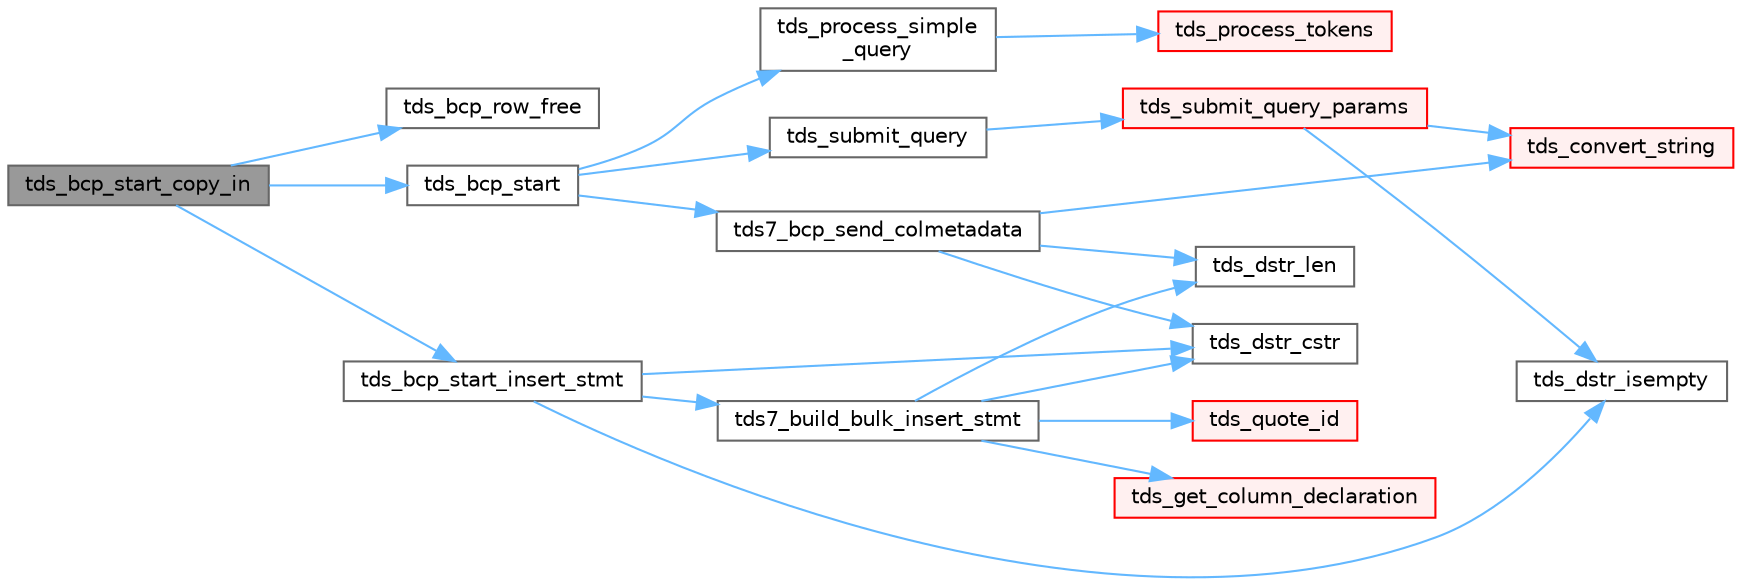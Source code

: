 digraph "tds_bcp_start_copy_in"
{
 // LATEX_PDF_SIZE
  bgcolor="transparent";
  edge [fontname=Helvetica,fontsize=10,labelfontname=Helvetica,labelfontsize=10];
  node [fontname=Helvetica,fontsize=10,shape=box,height=0.2,width=0.4];
  rankdir="LR";
  Node1 [id="Node000001",label="tds_bcp_start_copy_in",height=0.2,width=0.4,color="gray40", fillcolor="grey60", style="filled", fontcolor="black",tooltip="Start bulk copy to server."];
  Node1 -> Node2 [id="edge1_Node000001_Node000002",color="steelblue1",style="solid",tooltip=" "];
  Node2 [id="Node000002",label="tds_bcp_row_free",height=0.2,width=0.4,color="grey40", fillcolor="white", style="filled",URL="$a00251.html#a7c4f2b050cd1a747604aa305d6877de7",tooltip="Free row data allocated in the result set."];
  Node1 -> Node3 [id="edge2_Node000001_Node000003",color="steelblue1",style="solid",tooltip=" "];
  Node3 [id="Node000003",label="tds_bcp_start",height=0.2,width=0.4,color="grey40", fillcolor="white", style="filled",URL="$a00251.html#a8208eef2a3974ae1f0cf3c8c8ab011ce",tooltip="Start sending BCP data to server."];
  Node3 -> Node4 [id="edge3_Node000003_Node000004",color="steelblue1",style="solid",tooltip=" "];
  Node4 [id="Node000004",label="tds7_bcp_send_colmetadata",height=0.2,width=0.4,color="grey40", fillcolor="white", style="filled",URL="$a00251.html#a4daaa551e54dbd978650e2eef89e09ff",tooltip="Send BCP metadata to server."];
  Node4 -> Node5 [id="edge4_Node000004_Node000005",color="steelblue1",style="solid",tooltip=" "];
  Node5 [id="Node000005",label="tds_convert_string",height=0.2,width=0.4,color="red", fillcolor="#FFF0F0", style="filled",URL="$a00578.html#gad5b76c688898b86984d09628f030d01c",tooltip="Convert a string in an allocated buffer."];
  Node4 -> Node9 [id="edge5_Node000004_Node000009",color="steelblue1",style="solid",tooltip=" "];
  Node9 [id="Node000009",label="tds_dstr_cstr",height=0.2,width=0.4,color="grey40", fillcolor="white", style="filled",URL="$a00581.html#gac536f0e4d77d3cff5702719362ec1766",tooltip="Returns a C version (NUL terminated string) of dstr."];
  Node4 -> Node10 [id="edge6_Node000004_Node000010",color="steelblue1",style="solid",tooltip=" "];
  Node10 [id="Node000010",label="tds_dstr_len",height=0.2,width=0.4,color="grey40", fillcolor="white", style="filled",URL="$a00581.html#ga396f139e4f886ac1b224a735138e73dd",tooltip="Returns the length of the string in bytes."];
  Node3 -> Node11 [id="edge7_Node000003_Node000011",color="steelblue1",style="solid",tooltip=" "];
  Node11 [id="Node000011",label="tds_process_simple\l_query",height=0.2,width=0.4,color="grey40", fillcolor="white", style="filled",URL="$a00580.html#gaeeb1562044786ea17bea361ed83e6946",tooltip="Process results for simple query as \"SET TEXTSIZE\" or \"USE dbname\" If the statement returns results,..."];
  Node11 -> Node12 [id="edge8_Node000011_Node000012",color="steelblue1",style="solid",tooltip=" "];
  Node12 [id="Node000012",label="tds_process_tokens",height=0.2,width=0.4,color="red", fillcolor="#FFF0F0", style="filled",URL="$a00580.html#gabfc9de1d1fe718818caf63a4be4035a6",tooltip="process all streams."];
  Node3 -> Node103 [id="edge9_Node000003_Node000103",color="steelblue1",style="solid",tooltip=" "];
  Node103 [id="Node000103",label="tds_submit_query",height=0.2,width=0.4,color="grey40", fillcolor="white", style="filled",URL="$a00578.html#ga5a29ae7f99d089dc3cea85ec6ee5f3ab",tooltip="Sends a language string to the database server for processing."];
  Node103 -> Node104 [id="edge10_Node000103_Node000104",color="steelblue1",style="solid",tooltip=" "];
  Node104 [id="Node000104",label="tds_submit_query_params",height=0.2,width=0.4,color="red", fillcolor="#FFF0F0", style="filled",URL="$a00578.html#ga95e0fccedc459a4404f496eec74a369a",tooltip="Sends a language string to the database server for processing."];
  Node104 -> Node5 [id="edge11_Node000104_Node000005",color="steelblue1",style="solid",tooltip=" "];
  Node104 -> Node43 [id="edge12_Node000104_Node000043",color="steelblue1",style="solid",tooltip=" "];
  Node43 [id="Node000043",label="tds_dstr_isempty",height=0.2,width=0.4,color="grey40", fillcolor="white", style="filled",URL="$a00581.html#ga197c6af67f2e7469d06c2aa055917b1e",tooltip="test if string is empty"];
  Node1 -> Node123 [id="edge13_Node000001_Node000123",color="steelblue1",style="solid",tooltip=" "];
  Node123 [id="Node000123",label="tds_bcp_start_insert_stmt",height=0.2,width=0.4,color="grey40", fillcolor="white", style="filled",URL="$a00251.html#ab4d7e5309152f54613d52c8469a07fd8",tooltip="Prepare the query to be sent to server to request BCP information."];
  Node123 -> Node124 [id="edge14_Node000123_Node000124",color="steelblue1",style="solid",tooltip=" "];
  Node124 [id="Node000124",label="tds7_build_bulk_insert_stmt",height=0.2,width=0.4,color="grey40", fillcolor="white", style="filled",URL="$a00251.html#a3118c7232bc9c3e47f8ba872bb39e967",tooltip="Help to build query to be sent to server."];
  Node124 -> Node9 [id="edge15_Node000124_Node000009",color="steelblue1",style="solid",tooltip=" "];
  Node124 -> Node10 [id="edge16_Node000124_Node000010",color="steelblue1",style="solid",tooltip=" "];
  Node124 -> Node120 [id="edge17_Node000124_Node000120",color="steelblue1",style="solid",tooltip=" "];
  Node120 [id="Node000120",label="tds_get_column_declaration",height=0.2,width=0.4,color="red", fillcolor="#FFF0F0", style="filled",URL="$a00578.html#ga50d62edeb2a432e2dc668263f3f958ff",tooltip="Return declaration for column (like \"varchar(20)\")."];
  Node124 -> Node98 [id="edge18_Node000124_Node000098",color="steelblue1",style="solid",tooltip=" "];
  Node98 [id="Node000098",label="tds_quote_id",height=0.2,width=0.4,color="red", fillcolor="#FFF0F0", style="filled",URL="$a00578.html#ga8d8f2f1c91635ee95f30722208ae3043",tooltip="Quote an id."];
  Node123 -> Node9 [id="edge19_Node000123_Node000009",color="steelblue1",style="solid",tooltip=" "];
  Node123 -> Node43 [id="edge20_Node000123_Node000043",color="steelblue1",style="solid",tooltip=" "];
}
